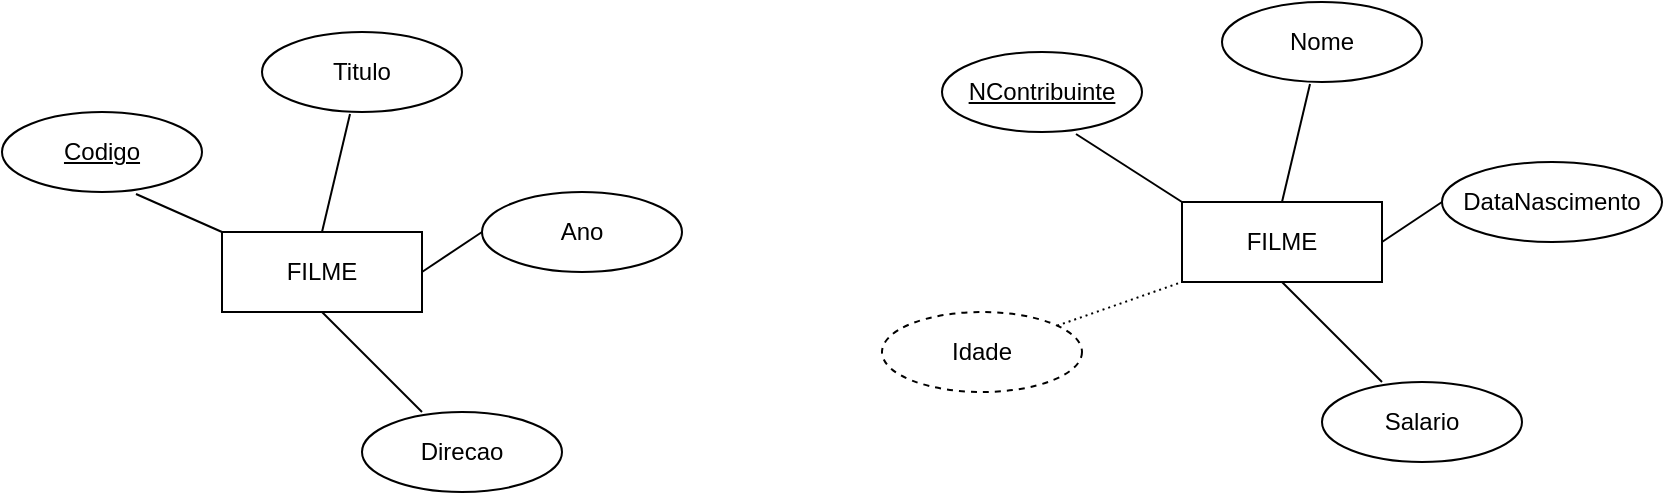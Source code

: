 <mxfile version="24.7.17">
  <diagram name="Página-1" id="Zy3ypAEwutqIXNviKDJ9">
    <mxGraphModel dx="1194" dy="750" grid="1" gridSize="10" guides="1" tooltips="1" connect="1" arrows="1" fold="1" page="1" pageScale="1" pageWidth="2339" pageHeight="3300" math="0" shadow="0">
      <root>
        <mxCell id="0" />
        <mxCell id="1" parent="0" />
        <mxCell id="h9_s0LnQ5q5esMZgo8oQ-1" value="FILME" style="whiteSpace=wrap;html=1;align=center;" vertex="1" parent="1">
          <mxGeometry x="300" y="160" width="100" height="40" as="geometry" />
        </mxCell>
        <mxCell id="h9_s0LnQ5q5esMZgo8oQ-2" value="Titulo" style="ellipse;whiteSpace=wrap;html=1;align=center;" vertex="1" parent="1">
          <mxGeometry x="320" y="60" width="100" height="40" as="geometry" />
        </mxCell>
        <mxCell id="h9_s0LnQ5q5esMZgo8oQ-3" value="Ano" style="ellipse;whiteSpace=wrap;html=1;align=center;" vertex="1" parent="1">
          <mxGeometry x="430" y="140" width="100" height="40" as="geometry" />
        </mxCell>
        <mxCell id="h9_s0LnQ5q5esMZgo8oQ-4" value="Direcao" style="ellipse;whiteSpace=wrap;html=1;align=center;" vertex="1" parent="1">
          <mxGeometry x="370" y="250" width="100" height="40" as="geometry" />
        </mxCell>
        <mxCell id="h9_s0LnQ5q5esMZgo8oQ-5" value="Codigo" style="ellipse;whiteSpace=wrap;html=1;align=center;fontStyle=4;" vertex="1" parent="1">
          <mxGeometry x="190" y="100" width="100" height="40" as="geometry" />
        </mxCell>
        <mxCell id="h9_s0LnQ5q5esMZgo8oQ-6" value="" style="endArrow=none;html=1;rounded=0;exitX=0.67;exitY=1.025;exitDx=0;exitDy=0;exitPerimeter=0;entryX=0;entryY=0;entryDx=0;entryDy=0;" edge="1" parent="1" source="h9_s0LnQ5q5esMZgo8oQ-5" target="h9_s0LnQ5q5esMZgo8oQ-1">
          <mxGeometry relative="1" as="geometry">
            <mxPoint x="270" y="180" as="sourcePoint" />
            <mxPoint x="430" y="180" as="targetPoint" />
          </mxGeometry>
        </mxCell>
        <mxCell id="h9_s0LnQ5q5esMZgo8oQ-7" value="" style="endArrow=none;html=1;rounded=0;exitX=0.5;exitY=0;exitDx=0;exitDy=0;entryX=0.44;entryY=1.025;entryDx=0;entryDy=0;entryPerimeter=0;" edge="1" parent="1" source="h9_s0LnQ5q5esMZgo8oQ-1" target="h9_s0LnQ5q5esMZgo8oQ-2">
          <mxGeometry relative="1" as="geometry">
            <mxPoint x="237" y="131" as="sourcePoint" />
            <mxPoint x="310" y="170" as="targetPoint" />
          </mxGeometry>
        </mxCell>
        <mxCell id="h9_s0LnQ5q5esMZgo8oQ-8" value="" style="endArrow=none;html=1;rounded=0;exitX=1;exitY=0.5;exitDx=0;exitDy=0;entryX=0;entryY=0.5;entryDx=0;entryDy=0;" edge="1" parent="1" source="h9_s0LnQ5q5esMZgo8oQ-1" target="h9_s0LnQ5q5esMZgo8oQ-3">
          <mxGeometry relative="1" as="geometry">
            <mxPoint x="247" y="141" as="sourcePoint" />
            <mxPoint x="320" y="180" as="targetPoint" />
          </mxGeometry>
        </mxCell>
        <mxCell id="h9_s0LnQ5q5esMZgo8oQ-9" value="" style="endArrow=none;html=1;rounded=0;exitX=0.5;exitY=1;exitDx=0;exitDy=0;entryX=0.3;entryY=0;entryDx=0;entryDy=0;entryPerimeter=0;" edge="1" parent="1" source="h9_s0LnQ5q5esMZgo8oQ-1" target="h9_s0LnQ5q5esMZgo8oQ-4">
          <mxGeometry relative="1" as="geometry">
            <mxPoint x="257" y="151" as="sourcePoint" />
            <mxPoint x="330" y="190" as="targetPoint" />
          </mxGeometry>
        </mxCell>
        <mxCell id="h9_s0LnQ5q5esMZgo8oQ-10" value="FILME" style="whiteSpace=wrap;html=1;align=center;" vertex="1" parent="1">
          <mxGeometry x="780" y="145" width="100" height="40" as="geometry" />
        </mxCell>
        <mxCell id="h9_s0LnQ5q5esMZgo8oQ-11" value="Nome" style="ellipse;whiteSpace=wrap;html=1;align=center;" vertex="1" parent="1">
          <mxGeometry x="800" y="45" width="100" height="40" as="geometry" />
        </mxCell>
        <mxCell id="h9_s0LnQ5q5esMZgo8oQ-12" value="DataNascimento" style="ellipse;whiteSpace=wrap;html=1;align=center;" vertex="1" parent="1">
          <mxGeometry x="910" y="125" width="110" height="40" as="geometry" />
        </mxCell>
        <mxCell id="h9_s0LnQ5q5esMZgo8oQ-13" value="Salario" style="ellipse;whiteSpace=wrap;html=1;align=center;" vertex="1" parent="1">
          <mxGeometry x="850" y="235" width="100" height="40" as="geometry" />
        </mxCell>
        <mxCell id="h9_s0LnQ5q5esMZgo8oQ-14" value="NContribuinte" style="ellipse;whiteSpace=wrap;html=1;align=center;fontStyle=4;" vertex="1" parent="1">
          <mxGeometry x="660" y="70" width="100" height="40" as="geometry" />
        </mxCell>
        <mxCell id="h9_s0LnQ5q5esMZgo8oQ-15" value="" style="endArrow=none;html=1;rounded=0;exitX=0.67;exitY=1.025;exitDx=0;exitDy=0;exitPerimeter=0;entryX=0;entryY=0;entryDx=0;entryDy=0;" edge="1" parent="1" source="h9_s0LnQ5q5esMZgo8oQ-14" target="h9_s0LnQ5q5esMZgo8oQ-10">
          <mxGeometry relative="1" as="geometry">
            <mxPoint x="750" y="165" as="sourcePoint" />
            <mxPoint x="910" y="165" as="targetPoint" />
          </mxGeometry>
        </mxCell>
        <mxCell id="h9_s0LnQ5q5esMZgo8oQ-16" value="" style="endArrow=none;html=1;rounded=0;exitX=0.5;exitY=0;exitDx=0;exitDy=0;entryX=0.44;entryY=1.025;entryDx=0;entryDy=0;entryPerimeter=0;" edge="1" parent="1" source="h9_s0LnQ5q5esMZgo8oQ-10" target="h9_s0LnQ5q5esMZgo8oQ-11">
          <mxGeometry relative="1" as="geometry">
            <mxPoint x="717" y="116" as="sourcePoint" />
            <mxPoint x="790" y="155" as="targetPoint" />
          </mxGeometry>
        </mxCell>
        <mxCell id="h9_s0LnQ5q5esMZgo8oQ-17" value="" style="endArrow=none;html=1;rounded=0;exitX=1;exitY=0.5;exitDx=0;exitDy=0;entryX=0;entryY=0.5;entryDx=0;entryDy=0;" edge="1" parent="1" source="h9_s0LnQ5q5esMZgo8oQ-10" target="h9_s0LnQ5q5esMZgo8oQ-12">
          <mxGeometry relative="1" as="geometry">
            <mxPoint x="727" y="126" as="sourcePoint" />
            <mxPoint x="800" y="165" as="targetPoint" />
          </mxGeometry>
        </mxCell>
        <mxCell id="h9_s0LnQ5q5esMZgo8oQ-18" value="" style="endArrow=none;html=1;rounded=0;exitX=0.5;exitY=1;exitDx=0;exitDy=0;entryX=0.3;entryY=0;entryDx=0;entryDy=0;entryPerimeter=0;" edge="1" parent="1" source="h9_s0LnQ5q5esMZgo8oQ-10" target="h9_s0LnQ5q5esMZgo8oQ-13">
          <mxGeometry relative="1" as="geometry">
            <mxPoint x="737" y="136" as="sourcePoint" />
            <mxPoint x="810" y="175" as="targetPoint" />
          </mxGeometry>
        </mxCell>
        <mxCell id="h9_s0LnQ5q5esMZgo8oQ-19" value="Idade" style="ellipse;whiteSpace=wrap;html=1;align=center;dashed=1;" vertex="1" parent="1">
          <mxGeometry x="630" y="200" width="100" height="40" as="geometry" />
        </mxCell>
        <mxCell id="h9_s0LnQ5q5esMZgo8oQ-20" value="" style="endArrow=none;html=1;rounded=0;dashed=1;dashPattern=1 2;entryX=0;entryY=1;entryDx=0;entryDy=0;" edge="1" parent="1" source="h9_s0LnQ5q5esMZgo8oQ-19" target="h9_s0LnQ5q5esMZgo8oQ-10">
          <mxGeometry relative="1" as="geometry">
            <mxPoint x="530" y="390" as="sourcePoint" />
            <mxPoint x="690" y="390" as="targetPoint" />
          </mxGeometry>
        </mxCell>
      </root>
    </mxGraphModel>
  </diagram>
</mxfile>
